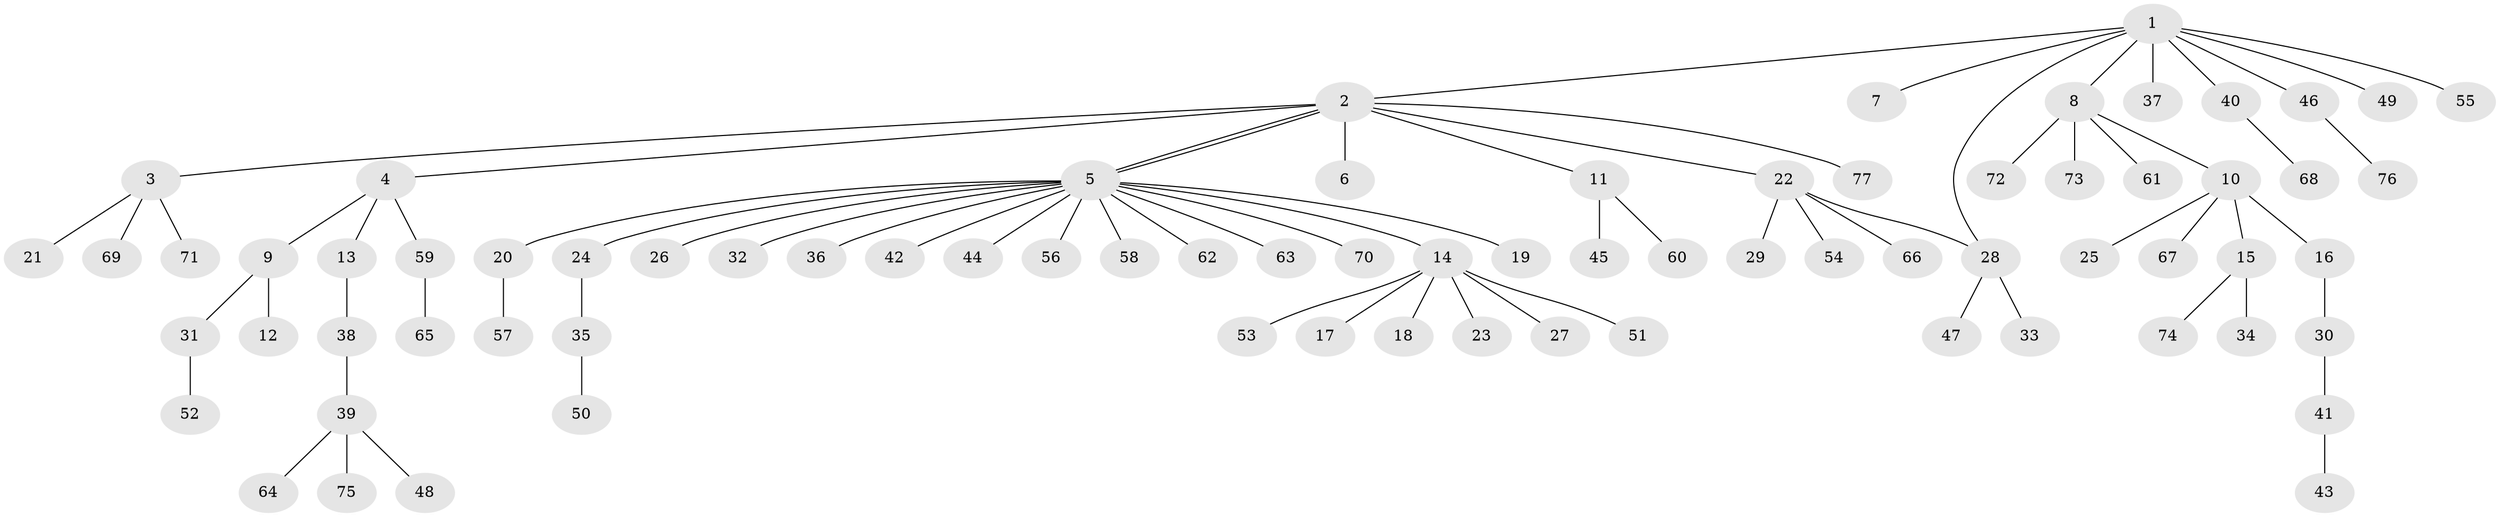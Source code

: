 // Generated by graph-tools (version 1.1) at 2025/14/03/09/25 04:14:25]
// undirected, 77 vertices, 78 edges
graph export_dot {
graph [start="1"]
  node [color=gray90,style=filled];
  1;
  2;
  3;
  4;
  5;
  6;
  7;
  8;
  9;
  10;
  11;
  12;
  13;
  14;
  15;
  16;
  17;
  18;
  19;
  20;
  21;
  22;
  23;
  24;
  25;
  26;
  27;
  28;
  29;
  30;
  31;
  32;
  33;
  34;
  35;
  36;
  37;
  38;
  39;
  40;
  41;
  42;
  43;
  44;
  45;
  46;
  47;
  48;
  49;
  50;
  51;
  52;
  53;
  54;
  55;
  56;
  57;
  58;
  59;
  60;
  61;
  62;
  63;
  64;
  65;
  66;
  67;
  68;
  69;
  70;
  71;
  72;
  73;
  74;
  75;
  76;
  77;
  1 -- 2;
  1 -- 7;
  1 -- 8;
  1 -- 28;
  1 -- 37;
  1 -- 40;
  1 -- 46;
  1 -- 49;
  1 -- 55;
  2 -- 3;
  2 -- 4;
  2 -- 5;
  2 -- 5;
  2 -- 6;
  2 -- 11;
  2 -- 22;
  2 -- 77;
  3 -- 21;
  3 -- 69;
  3 -- 71;
  4 -- 9;
  4 -- 13;
  4 -- 59;
  5 -- 14;
  5 -- 19;
  5 -- 20;
  5 -- 24;
  5 -- 26;
  5 -- 32;
  5 -- 36;
  5 -- 42;
  5 -- 44;
  5 -- 56;
  5 -- 58;
  5 -- 62;
  5 -- 63;
  5 -- 70;
  8 -- 10;
  8 -- 61;
  8 -- 72;
  8 -- 73;
  9 -- 12;
  9 -- 31;
  10 -- 15;
  10 -- 16;
  10 -- 25;
  10 -- 67;
  11 -- 45;
  11 -- 60;
  13 -- 38;
  14 -- 17;
  14 -- 18;
  14 -- 23;
  14 -- 27;
  14 -- 51;
  14 -- 53;
  15 -- 34;
  15 -- 74;
  16 -- 30;
  20 -- 57;
  22 -- 28;
  22 -- 29;
  22 -- 54;
  22 -- 66;
  24 -- 35;
  28 -- 33;
  28 -- 47;
  30 -- 41;
  31 -- 52;
  35 -- 50;
  38 -- 39;
  39 -- 48;
  39 -- 64;
  39 -- 75;
  40 -- 68;
  41 -- 43;
  46 -- 76;
  59 -- 65;
}
